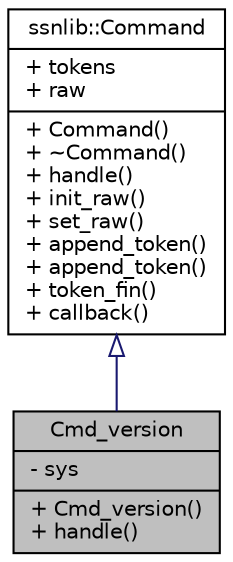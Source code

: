 digraph "Cmd_version"
{
  edge [fontname="Helvetica",fontsize="10",labelfontname="Helvetica",labelfontsize="10"];
  node [fontname="Helvetica",fontsize="10",shape=record];
  Node1 [label="{Cmd_version\n|- sys\l|+ Cmd_version()\l+ handle()\l}",height=0.2,width=0.4,color="black", fillcolor="grey75", style="filled", fontcolor="black"];
  Node2 -> Node1 [dir="back",color="midnightblue",fontsize="10",style="solid",arrowtail="onormal",fontname="Helvetica"];
  Node2 [label="{ssnlib::Command\n|+ tokens\l+ raw\l|+ Command()\l+ ~Command()\l+ handle()\l+ init_raw()\l+ set_raw()\l+ append_token()\l+ append_token()\l+ token_fin()\l+ callback()\l}",height=0.2,width=0.4,color="black", fillcolor="white", style="filled",URL="$structssnlib_1_1Command.html"];
}
